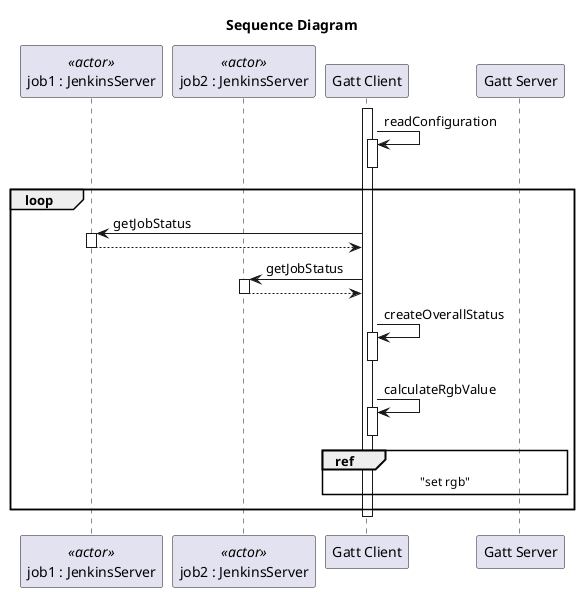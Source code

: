 @startuml "sequence-diagram"
title Sequence Diagram

participant "job1 : JenkinsServer" as JenkinsJob1 <<actor>>
participant "job2 : JenkinsServer" as JenkinsJob2 <<actor>>
participant "Gatt Client" as GattClient
participant "Gatt Server" as GattServer

activate GattClient
GattClient -> GattClient : readConfiguration
activate GattClient
deactivate GattClient

loop
GattClient -> JenkinsJob1  : getJobStatus
activate JenkinsJob1
return

GattClient -> JenkinsJob2  : getJobStatus
activate JenkinsJob2
return

GattClient -> GattClient : createOverallStatus
activate GattClient
deactivate GattClient

GattClient -> GattClient : calculateRgbValue
activate GattClient
deactivate GattClient

ref over GattClient, GattServer : "set rgb"
||10||
end
deactivate GattClient
||10||



@enduml
